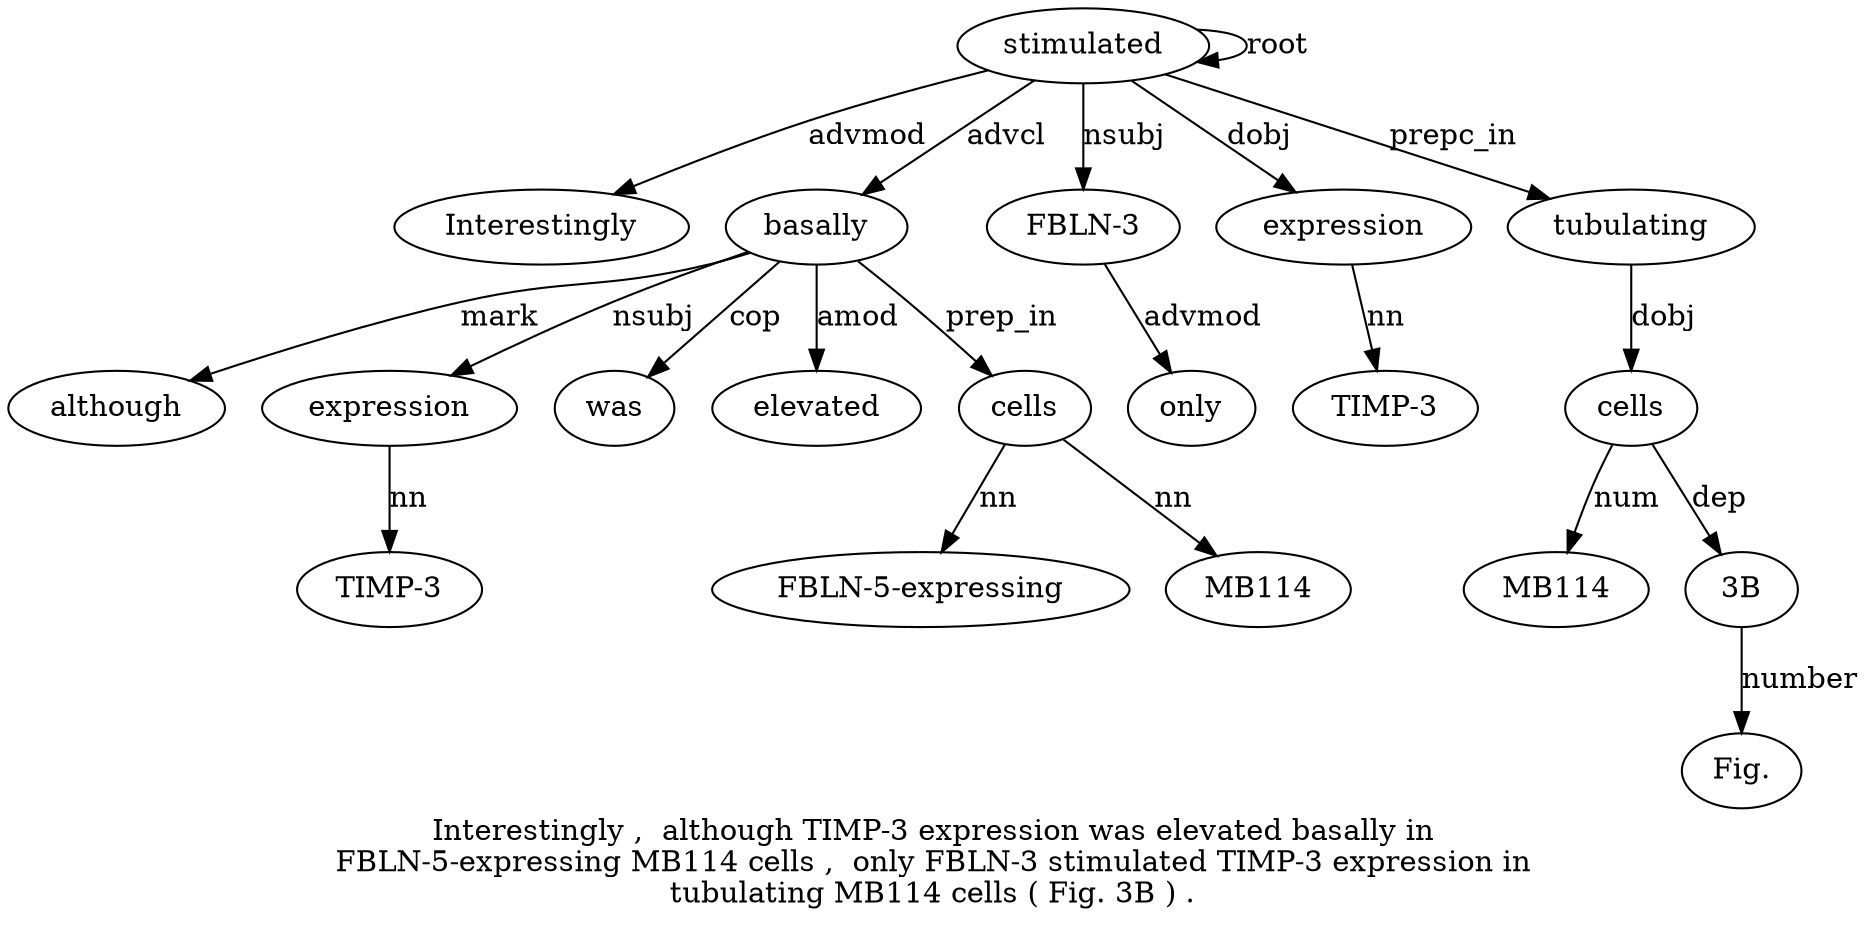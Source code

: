digraph "Interestingly ,  although TIMP-3 expression was elevated basally in FBLN-5-expressing MB114 cells ,  only FBLN-3 stimulated TIMP-3 expression in tubulating MB114 cells ( Fig. 3B ) ." {
label="Interestingly ,  although TIMP-3 expression was elevated basally in
FBLN-5-expressing MB114 cells ,  only FBLN-3 stimulated TIMP-3 expression in
tubulating MB114 cells ( Fig. 3B ) .";
stimulated16 [style=filled, fillcolor=white, label=stimulated];
Interestingly1 [style=filled, fillcolor=white, label=Interestingly];
stimulated16 -> Interestingly1  [label=advmod];
basally8 [style=filled, fillcolor=white, label=basally];
although3 [style=filled, fillcolor=white, label=although];
basally8 -> although3  [label=mark];
expression5 [style=filled, fillcolor=white, label=expression];
"TIMP-34" [style=filled, fillcolor=white, label="TIMP-3"];
expression5 -> "TIMP-34"  [label=nn];
basally8 -> expression5  [label=nsubj];
was6 [style=filled, fillcolor=white, label=was];
basally8 -> was6  [label=cop];
elevated7 [style=filled, fillcolor=white, label=elevated];
basally8 -> elevated7  [label=amod];
stimulated16 -> basally8  [label=advcl];
cells12 [style=filled, fillcolor=white, label=cells];
"FBLN-5-expressing10" [style=filled, fillcolor=white, label="FBLN-5-expressing"];
cells12 -> "FBLN-5-expressing10"  [label=nn];
MB114 [style=filled, fillcolor=white, label=MB114];
cells12 -> MB114  [label=nn];
basally8 -> cells12  [label=prep_in];
"FBLN-315" [style=filled, fillcolor=white, label="FBLN-3"];
only14 [style=filled, fillcolor=white, label=only];
"FBLN-315" -> only14  [label=advmod];
stimulated16 -> "FBLN-315"  [label=nsubj];
stimulated16 -> stimulated16  [label=root];
expression18 [style=filled, fillcolor=white, label=expression];
"TIMP-317" [style=filled, fillcolor=white, label="TIMP-3"];
expression18 -> "TIMP-317"  [label=nn];
stimulated16 -> expression18  [label=dobj];
tubulating20 [style=filled, fillcolor=white, label=tubulating];
stimulated16 -> tubulating20  [label=prepc_in];
cells22 [style=filled, fillcolor=white, label=cells];
MB1142 [style=filled, fillcolor=white, label=MB114];
cells22 -> MB1142  [label=num];
tubulating20 -> cells22  [label=dobj];
"3B25" [style=filled, fillcolor=white, label="3B"];
"Fig.24" [style=filled, fillcolor=white, label="Fig."];
"3B25" -> "Fig.24"  [label=number];
cells22 -> "3B25"  [label=dep];
}
